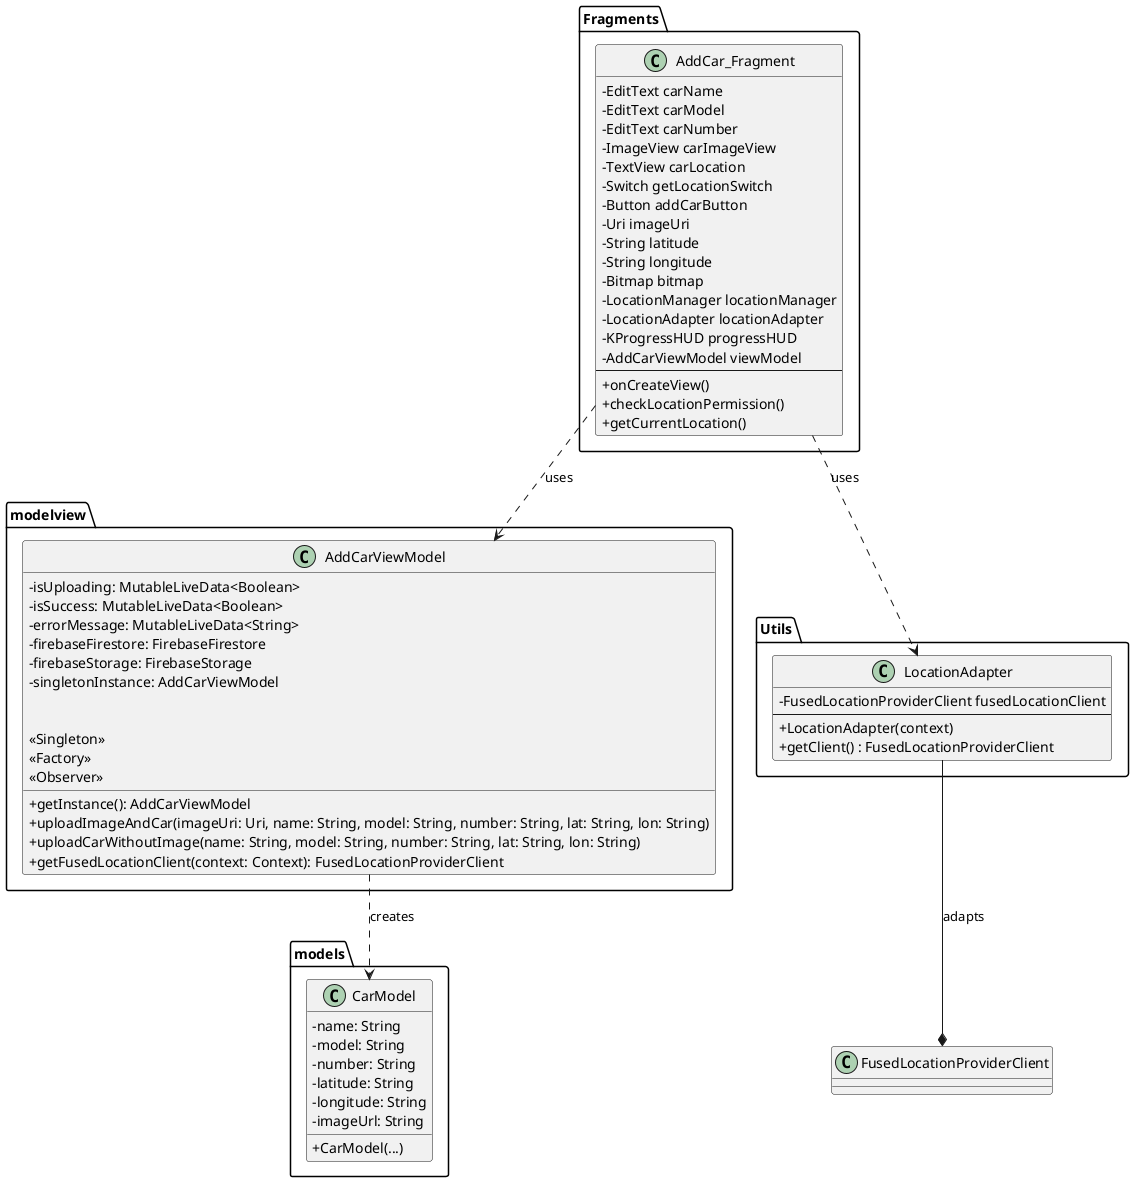 @startuml
skinparam classAttributeIconSize 0

' ------------------ CarModel ---------------------
package models{
    class CarModel {
      - name: String
      - model: String
      - number: String
      - latitude: String
      - longitude: String
      - imageUrl: String
      + CarModel(...)
    }
}

' ------------------ AddCarViewModel ---------------------
package modelview{
    class AddCarViewModel {
      - isUploading: MutableLiveData<Boolean>
      - isSuccess: MutableLiveData<Boolean>
      - errorMessage: MutableLiveData<String>
      - firebaseFirestore: FirebaseFirestore
      - firebaseStorage: FirebaseStorage
      - singletonInstance: AddCarViewModel

      + getInstance(): AddCarViewModel
      + uploadImageAndCar(imageUri: Uri, name: String, model: String, number: String, lat: String, lon: String)
      + uploadCarWithoutImage(name: String, model: String, number: String, lat: String, lon: String)
      + getFusedLocationClient(context: Context): FusedLocationProviderClient

      <<Singleton>>
      <<Factory>>
      <<Observer>>
    }
}
package "Fragments" {
    class AddCar_Fragment {
        - EditText carName
        - EditText carModel
        - EditText carNumber
        - ImageView carImageView
        - TextView carLocation
        - Switch getLocationSwitch
        - Button addCarButton
        - Uri imageUri
        - String latitude
        - String longitude
        - Bitmap bitmap
        - LocationManager locationManager
        - LocationAdapter locationAdapter
        - KProgressHUD progressHUD
        - AddCarViewModel viewModel
        --
        + onCreateView()
        + checkLocationPermission()
        + getCurrentLocation()
    }
}
package "Utils" {
    class LocationAdapter {
        - FusedLocationProviderClient fusedLocationClient
        --
        + LocationAdapter(context)
        + getClient() : FusedLocationProviderClient
    }
}

AddCar_Fragment ..> AddCarViewModel : uses
AddCarViewModel ..> CarModel : creates
AddCar_Fragment ..> LocationAdapter : uses
LocationAdapter --* FusedLocationProviderClient : adapts

@enduml
